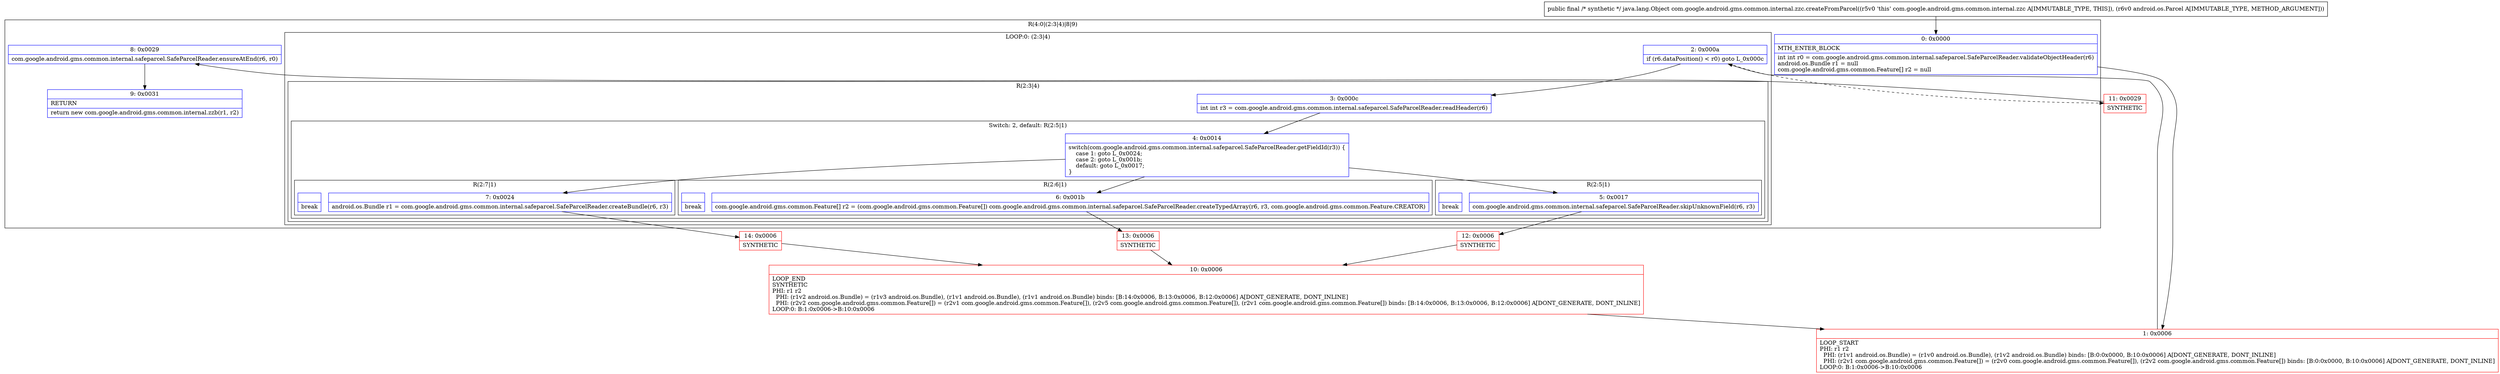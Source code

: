 digraph "CFG forcom.google.android.gms.common.internal.zzc.createFromParcel(Landroid\/os\/Parcel;)Ljava\/lang\/Object;" {
subgraph cluster_Region_916446258 {
label = "R(4:0|(2:3|4)|8|9)";
node [shape=record,color=blue];
Node_0 [shape=record,label="{0\:\ 0x0000|MTH_ENTER_BLOCK\l|int int r0 = com.google.android.gms.common.internal.safeparcel.SafeParcelReader.validateObjectHeader(r6)\landroid.os.Bundle r1 = null\lcom.google.android.gms.common.Feature[] r2 = null\l}"];
subgraph cluster_LoopRegion_718441857 {
label = "LOOP:0: (2:3|4)";
node [shape=record,color=blue];
Node_2 [shape=record,label="{2\:\ 0x000a|if (r6.dataPosition() \< r0) goto L_0x000c\l}"];
subgraph cluster_Region_2072210783 {
label = "R(2:3|4)";
node [shape=record,color=blue];
Node_3 [shape=record,label="{3\:\ 0x000c|int int r3 = com.google.android.gms.common.internal.safeparcel.SafeParcelReader.readHeader(r6)\l}"];
subgraph cluster_SwitchRegion_1157847339 {
label = "Switch: 2, default: R(2:5|1)";
node [shape=record,color=blue];
Node_4 [shape=record,label="{4\:\ 0x0014|switch(com.google.android.gms.common.internal.safeparcel.SafeParcelReader.getFieldId(r3)) \{\l    case 1: goto L_0x0024;\l    case 2: goto L_0x001b;\l    default: goto L_0x0017;\l\}\l}"];
subgraph cluster_Region_2069319348 {
label = "R(2:7|1)";
node [shape=record,color=blue];
Node_7 [shape=record,label="{7\:\ 0x0024|android.os.Bundle r1 = com.google.android.gms.common.internal.safeparcel.SafeParcelReader.createBundle(r6, r3)\l}"];
Node_InsnContainer_580532362 [shape=record,label="{|break\l}"];
}
subgraph cluster_Region_859130183 {
label = "R(2:6|1)";
node [shape=record,color=blue];
Node_6 [shape=record,label="{6\:\ 0x001b|com.google.android.gms.common.Feature[] r2 = (com.google.android.gms.common.Feature[]) com.google.android.gms.common.internal.safeparcel.SafeParcelReader.createTypedArray(r6, r3, com.google.android.gms.common.Feature.CREATOR)\l}"];
Node_InsnContainer_571750173 [shape=record,label="{|break\l}"];
}
subgraph cluster_Region_81829329 {
label = "R(2:5|1)";
node [shape=record,color=blue];
Node_5 [shape=record,label="{5\:\ 0x0017|com.google.android.gms.common.internal.safeparcel.SafeParcelReader.skipUnknownField(r6, r3)\l}"];
Node_InsnContainer_186709375 [shape=record,label="{|break\l}"];
}
}
}
}
Node_8 [shape=record,label="{8\:\ 0x0029|com.google.android.gms.common.internal.safeparcel.SafeParcelReader.ensureAtEnd(r6, r0)\l}"];
Node_9 [shape=record,label="{9\:\ 0x0031|RETURN\l|return new com.google.android.gms.common.internal.zzb(r1, r2)\l}"];
}
Node_1 [shape=record,color=red,label="{1\:\ 0x0006|LOOP_START\lPHI: r1 r2 \l  PHI: (r1v1 android.os.Bundle) = (r1v0 android.os.Bundle), (r1v2 android.os.Bundle) binds: [B:0:0x0000, B:10:0x0006] A[DONT_GENERATE, DONT_INLINE]\l  PHI: (r2v1 com.google.android.gms.common.Feature[]) = (r2v0 com.google.android.gms.common.Feature[]), (r2v2 com.google.android.gms.common.Feature[]) binds: [B:0:0x0000, B:10:0x0006] A[DONT_GENERATE, DONT_INLINE]\lLOOP:0: B:1:0x0006\-\>B:10:0x0006\l}"];
Node_10 [shape=record,color=red,label="{10\:\ 0x0006|LOOP_END\lSYNTHETIC\lPHI: r1 r2 \l  PHI: (r1v2 android.os.Bundle) = (r1v3 android.os.Bundle), (r1v1 android.os.Bundle), (r1v1 android.os.Bundle) binds: [B:14:0x0006, B:13:0x0006, B:12:0x0006] A[DONT_GENERATE, DONT_INLINE]\l  PHI: (r2v2 com.google.android.gms.common.Feature[]) = (r2v1 com.google.android.gms.common.Feature[]), (r2v5 com.google.android.gms.common.Feature[]), (r2v1 com.google.android.gms.common.Feature[]) binds: [B:14:0x0006, B:13:0x0006, B:12:0x0006] A[DONT_GENERATE, DONT_INLINE]\lLOOP:0: B:1:0x0006\-\>B:10:0x0006\l}"];
Node_11 [shape=record,color=red,label="{11\:\ 0x0029|SYNTHETIC\l}"];
Node_12 [shape=record,color=red,label="{12\:\ 0x0006|SYNTHETIC\l}"];
Node_13 [shape=record,color=red,label="{13\:\ 0x0006|SYNTHETIC\l}"];
Node_14 [shape=record,color=red,label="{14\:\ 0x0006|SYNTHETIC\l}"];
MethodNode[shape=record,label="{public final \/* synthetic *\/ java.lang.Object com.google.android.gms.common.internal.zzc.createFromParcel((r5v0 'this' com.google.android.gms.common.internal.zzc A[IMMUTABLE_TYPE, THIS]), (r6v0 android.os.Parcel A[IMMUTABLE_TYPE, METHOD_ARGUMENT])) }"];
MethodNode -> Node_0;
Node_0 -> Node_1;
Node_2 -> Node_3;
Node_2 -> Node_11[style=dashed];
Node_3 -> Node_4;
Node_4 -> Node_5;
Node_4 -> Node_6;
Node_4 -> Node_7;
Node_7 -> Node_14;
Node_6 -> Node_13;
Node_5 -> Node_12;
Node_8 -> Node_9;
Node_1 -> Node_2;
Node_10 -> Node_1;
Node_11 -> Node_8;
Node_12 -> Node_10;
Node_13 -> Node_10;
Node_14 -> Node_10;
}

